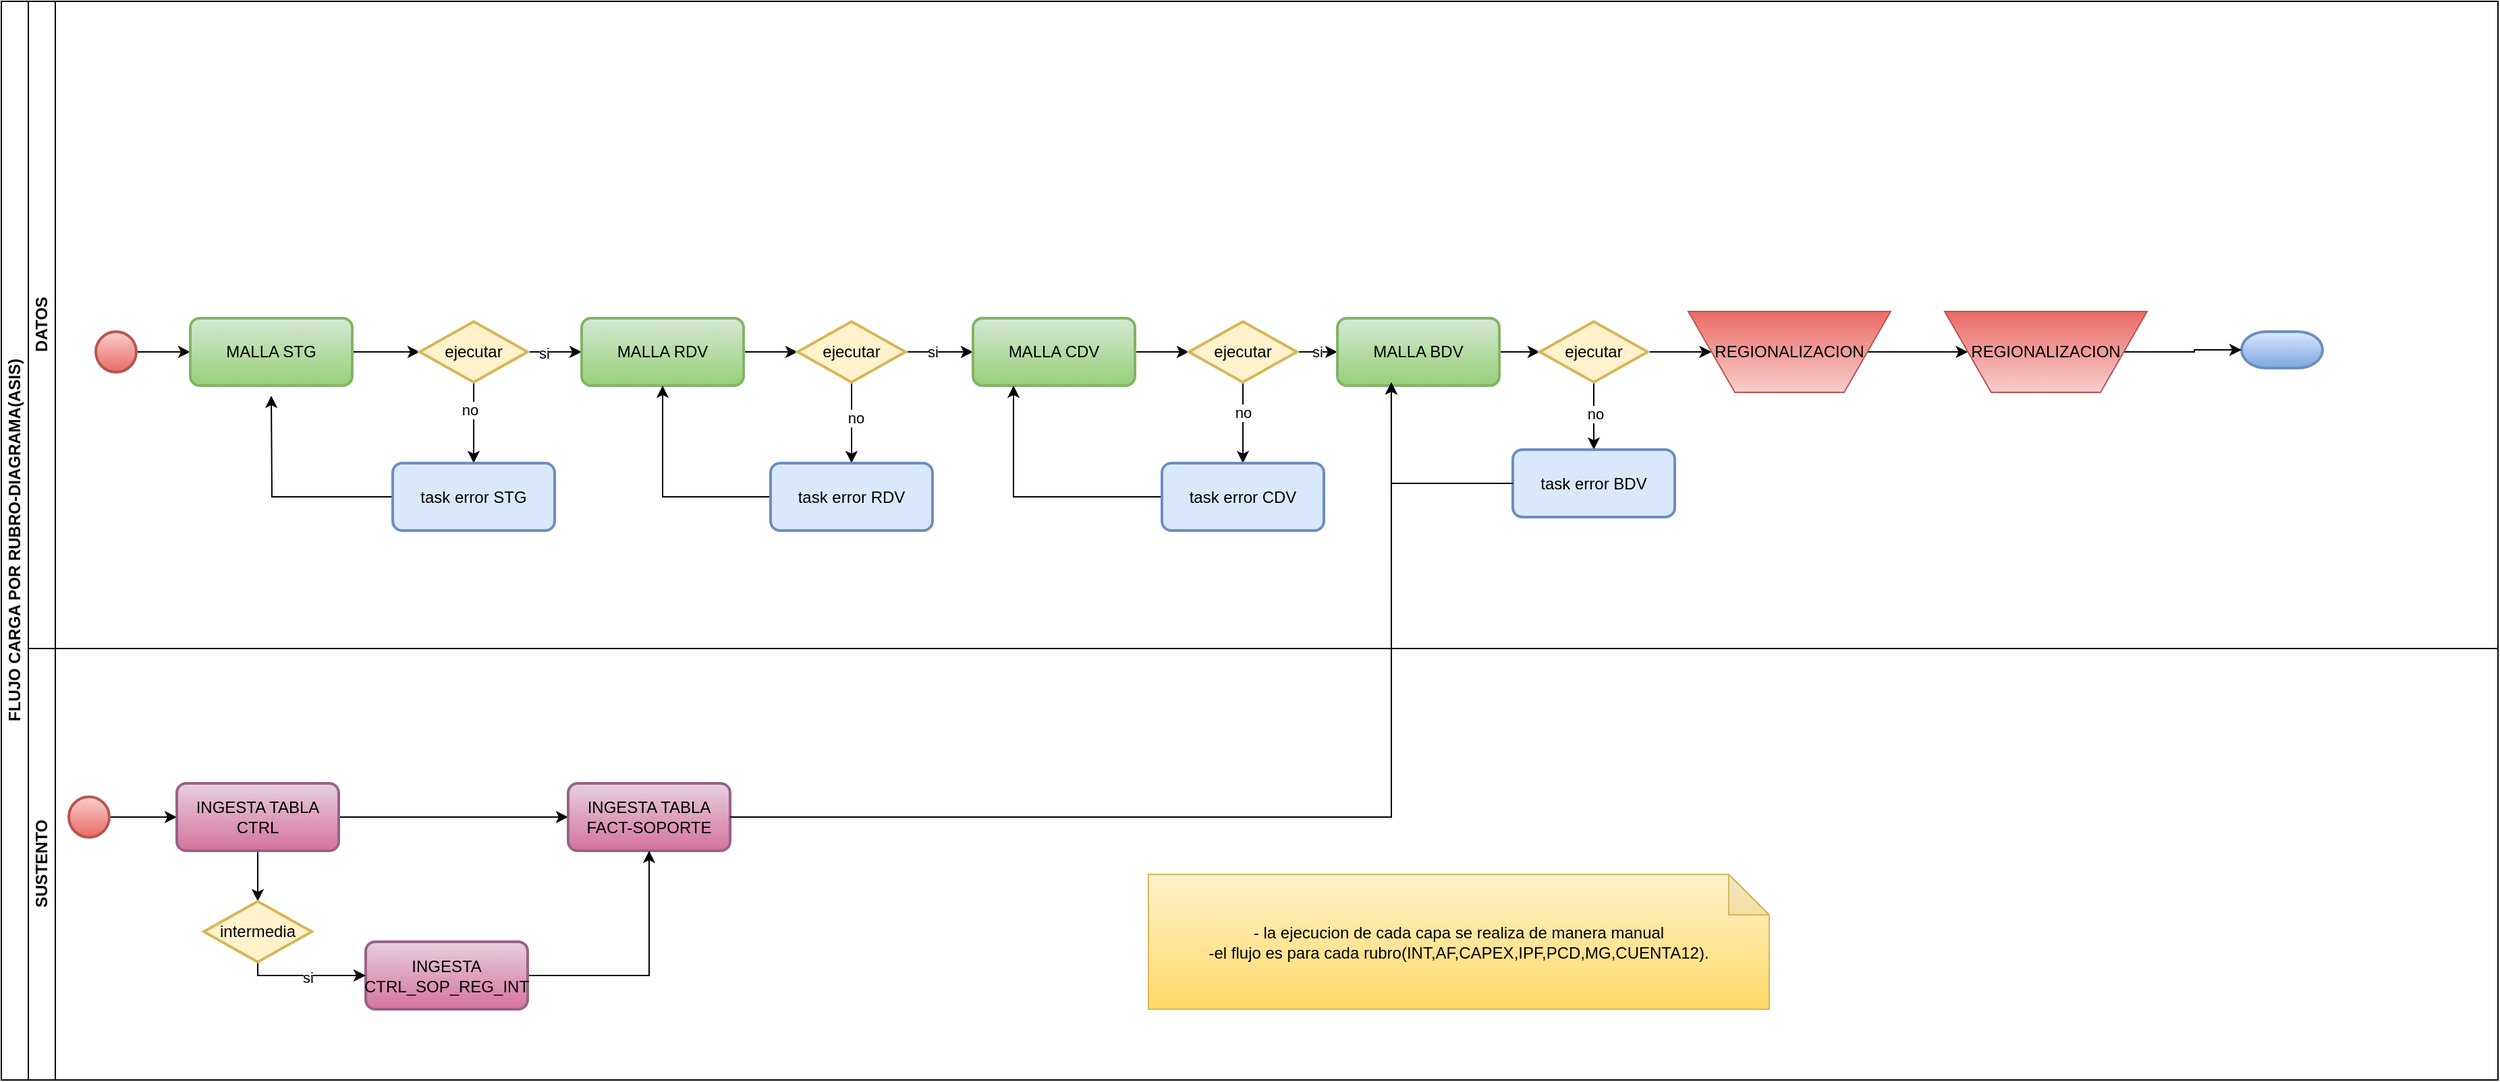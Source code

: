 <mxfile version="22.0.8" type="github">
  <diagram name="Página-1" id="A5KkPKerqczWkPNCxnNT">
    <mxGraphModel dx="1720" dy="768" grid="1" gridSize="10" guides="1" tooltips="1" connect="1" arrows="1" fold="1" page="1" pageScale="1" pageWidth="827" pageHeight="1169" math="0" shadow="0">
      <root>
        <mxCell id="0" />
        <mxCell id="1" parent="0" />
        <mxCell id="lmggKFav1u_vKyTGhqJC-1" value="FLUJO CARGA POR RUBRO-DIAGRAMA(ASIS)" style="swimlane;childLayout=stackLayout;resizeParent=1;resizeParentMax=0;horizontal=0;startSize=20;horizontalStack=0;html=1;" vertex="1" parent="1">
          <mxGeometry x="50" y="40" width="1850" height="800" as="geometry" />
        </mxCell>
        <mxCell id="lmggKFav1u_vKyTGhqJC-2" value="DATOS" style="swimlane;startSize=20;horizontal=0;html=1;" vertex="1" parent="lmggKFav1u_vKyTGhqJC-1">
          <mxGeometry x="20" width="1830" height="480" as="geometry" />
        </mxCell>
        <mxCell id="lmggKFav1u_vKyTGhqJC-16" value="" style="edgeStyle=orthogonalEdgeStyle;rounded=0;orthogonalLoop=1;jettySize=auto;html=1;" edge="1" parent="lmggKFav1u_vKyTGhqJC-2" source="lmggKFav1u_vKyTGhqJC-7" target="lmggKFav1u_vKyTGhqJC-9">
          <mxGeometry relative="1" as="geometry" />
        </mxCell>
        <mxCell id="lmggKFav1u_vKyTGhqJC-7" value="" style="strokeWidth=2;html=1;shape=mxgraph.flowchart.start_2;whiteSpace=wrap;fillColor=#f8cecc;gradientColor=#ea6b66;strokeColor=#b85450;" vertex="1" parent="lmggKFav1u_vKyTGhqJC-2">
          <mxGeometry x="50" y="245" width="30" height="30" as="geometry" />
        </mxCell>
        <mxCell id="lmggKFav1u_vKyTGhqJC-12" value="" style="edgeStyle=orthogonalEdgeStyle;rounded=0;orthogonalLoop=1;jettySize=auto;html=1;" edge="1" parent="lmggKFav1u_vKyTGhqJC-2" source="lmggKFav1u_vKyTGhqJC-9" target="lmggKFav1u_vKyTGhqJC-11">
          <mxGeometry relative="1" as="geometry" />
        </mxCell>
        <mxCell id="lmggKFav1u_vKyTGhqJC-9" value="MALLA STG" style="rounded=1;whiteSpace=wrap;html=1;absoluteArcSize=1;arcSize=14;strokeWidth=2;fillColor=#d5e8d4;strokeColor=#82b366;gradientColor=#97d077;" vertex="1" parent="lmggKFav1u_vKyTGhqJC-2">
          <mxGeometry x="120" y="235" width="120" height="50" as="geometry" />
        </mxCell>
        <mxCell id="lmggKFav1u_vKyTGhqJC-14" value="" style="edgeStyle=orthogonalEdgeStyle;rounded=0;orthogonalLoop=1;jettySize=auto;html=1;" edge="1" parent="lmggKFav1u_vKyTGhqJC-2" source="lmggKFav1u_vKyTGhqJC-11" target="lmggKFav1u_vKyTGhqJC-13">
          <mxGeometry relative="1" as="geometry" />
        </mxCell>
        <mxCell id="lmggKFav1u_vKyTGhqJC-28" value="si" style="edgeLabel;html=1;align=center;verticalAlign=middle;resizable=0;points=[];" vertex="1" connectable="0" parent="lmggKFav1u_vKyTGhqJC-14">
          <mxGeometry x="-0.42" y="-1" relative="1" as="geometry">
            <mxPoint as="offset" />
          </mxGeometry>
        </mxCell>
        <mxCell id="lmggKFav1u_vKyTGhqJC-31" value="" style="edgeStyle=orthogonalEdgeStyle;rounded=0;orthogonalLoop=1;jettySize=auto;html=1;" edge="1" parent="lmggKFav1u_vKyTGhqJC-2" source="lmggKFav1u_vKyTGhqJC-11" target="lmggKFav1u_vKyTGhqJC-29">
          <mxGeometry relative="1" as="geometry" />
        </mxCell>
        <mxCell id="lmggKFav1u_vKyTGhqJC-34" value="no" style="edgeLabel;html=1;align=center;verticalAlign=middle;resizable=0;points=[];" vertex="1" connectable="0" parent="lmggKFav1u_vKyTGhqJC-31">
          <mxGeometry x="-0.313" y="-3" relative="1" as="geometry">
            <mxPoint as="offset" />
          </mxGeometry>
        </mxCell>
        <mxCell id="lmggKFav1u_vKyTGhqJC-11" value="ejecutar" style="strokeWidth=2;html=1;shape=mxgraph.flowchart.decision;whiteSpace=wrap;fillColor=#fff2cc;strokeColor=#d6b656;" vertex="1" parent="lmggKFav1u_vKyTGhqJC-2">
          <mxGeometry x="290" y="237.5" width="80" height="45" as="geometry" />
        </mxCell>
        <mxCell id="lmggKFav1u_vKyTGhqJC-23" value="" style="edgeStyle=orthogonalEdgeStyle;rounded=0;orthogonalLoop=1;jettySize=auto;html=1;" edge="1" parent="lmggKFav1u_vKyTGhqJC-2" source="lmggKFav1u_vKyTGhqJC-13" target="lmggKFav1u_vKyTGhqJC-19">
          <mxGeometry relative="1" as="geometry" />
        </mxCell>
        <mxCell id="lmggKFav1u_vKyTGhqJC-13" value="MALLA RDV" style="rounded=1;whiteSpace=wrap;html=1;absoluteArcSize=1;arcSize=14;strokeWidth=2;fillColor=#d5e8d4;strokeColor=#82b366;gradientColor=#97d077;" vertex="1" parent="lmggKFav1u_vKyTGhqJC-2">
          <mxGeometry x="410" y="235" width="120" height="50" as="geometry" />
        </mxCell>
        <mxCell id="lmggKFav1u_vKyTGhqJC-25" value="" style="edgeStyle=orthogonalEdgeStyle;rounded=0;orthogonalLoop=1;jettySize=auto;html=1;" edge="1" parent="lmggKFav1u_vKyTGhqJC-2" source="lmggKFav1u_vKyTGhqJC-19" target="lmggKFav1u_vKyTGhqJC-20">
          <mxGeometry relative="1" as="geometry" />
        </mxCell>
        <mxCell id="lmggKFav1u_vKyTGhqJC-33" value="si" style="edgeLabel;html=1;align=center;verticalAlign=middle;resizable=0;points=[];" vertex="1" connectable="0" parent="lmggKFav1u_vKyTGhqJC-25">
          <mxGeometry x="-0.216" relative="1" as="geometry">
            <mxPoint as="offset" />
          </mxGeometry>
        </mxCell>
        <mxCell id="lmggKFav1u_vKyTGhqJC-36" value="" style="edgeStyle=orthogonalEdgeStyle;rounded=0;orthogonalLoop=1;jettySize=auto;html=1;" edge="1" parent="lmggKFav1u_vKyTGhqJC-2" source="lmggKFav1u_vKyTGhqJC-19" target="lmggKFav1u_vKyTGhqJC-35">
          <mxGeometry relative="1" as="geometry" />
        </mxCell>
        <mxCell id="lmggKFav1u_vKyTGhqJC-37" value="no" style="edgeLabel;html=1;align=center;verticalAlign=middle;resizable=0;points=[];" vertex="1" connectable="0" parent="lmggKFav1u_vKyTGhqJC-36">
          <mxGeometry x="-0.113" y="3" relative="1" as="geometry">
            <mxPoint as="offset" />
          </mxGeometry>
        </mxCell>
        <mxCell id="lmggKFav1u_vKyTGhqJC-19" value="ejecutar" style="strokeWidth=2;html=1;shape=mxgraph.flowchart.decision;whiteSpace=wrap;fillColor=#fff2cc;strokeColor=#d6b656;" vertex="1" parent="lmggKFav1u_vKyTGhqJC-2">
          <mxGeometry x="570" y="237.5" width="80" height="45" as="geometry" />
        </mxCell>
        <mxCell id="lmggKFav1u_vKyTGhqJC-64" value="" style="edgeStyle=orthogonalEdgeStyle;rounded=0;orthogonalLoop=1;jettySize=auto;html=1;" edge="1" parent="lmggKFav1u_vKyTGhqJC-2" source="lmggKFav1u_vKyTGhqJC-20" target="lmggKFav1u_vKyTGhqJC-39">
          <mxGeometry relative="1" as="geometry" />
        </mxCell>
        <mxCell id="lmggKFav1u_vKyTGhqJC-20" value="MALLA CDV" style="rounded=1;whiteSpace=wrap;html=1;absoluteArcSize=1;arcSize=14;strokeWidth=2;fillColor=#d5e8d4;strokeColor=#82b366;gradientColor=#97d077;" vertex="1" parent="lmggKFav1u_vKyTGhqJC-2">
          <mxGeometry x="700" y="235" width="120" height="50" as="geometry" />
        </mxCell>
        <mxCell id="lmggKFav1u_vKyTGhqJC-32" style="edgeStyle=orthogonalEdgeStyle;rounded=0;orthogonalLoop=1;jettySize=auto;html=1;" edge="1" parent="lmggKFav1u_vKyTGhqJC-2" source="lmggKFav1u_vKyTGhqJC-29">
          <mxGeometry relative="1" as="geometry">
            <mxPoint x="180" y="292.5" as="targetPoint" />
          </mxGeometry>
        </mxCell>
        <mxCell id="lmggKFav1u_vKyTGhqJC-29" value="task error STG" style="rounded=1;whiteSpace=wrap;html=1;absoluteArcSize=1;arcSize=14;strokeWidth=2;fillColor=#dae8fc;strokeColor=#6c8ebf;" vertex="1" parent="lmggKFav1u_vKyTGhqJC-2">
          <mxGeometry x="270" y="342.5" width="120" height="50" as="geometry" />
        </mxCell>
        <mxCell id="lmggKFav1u_vKyTGhqJC-38" style="edgeStyle=orthogonalEdgeStyle;rounded=0;orthogonalLoop=1;jettySize=auto;html=1;entryX=0.5;entryY=1;entryDx=0;entryDy=0;" edge="1" parent="lmggKFav1u_vKyTGhqJC-2" source="lmggKFav1u_vKyTGhqJC-35" target="lmggKFav1u_vKyTGhqJC-13">
          <mxGeometry relative="1" as="geometry" />
        </mxCell>
        <mxCell id="lmggKFav1u_vKyTGhqJC-35" value="task error RDV" style="rounded=1;whiteSpace=wrap;html=1;absoluteArcSize=1;arcSize=14;strokeWidth=2;fillColor=#dae8fc;strokeColor=#6c8ebf;" vertex="1" parent="lmggKFav1u_vKyTGhqJC-2">
          <mxGeometry x="550" y="342.5" width="120" height="50" as="geometry" />
        </mxCell>
        <mxCell id="lmggKFav1u_vKyTGhqJC-65" value="" style="edgeStyle=orthogonalEdgeStyle;rounded=0;orthogonalLoop=1;jettySize=auto;html=1;" edge="1" parent="lmggKFav1u_vKyTGhqJC-2" source="lmggKFav1u_vKyTGhqJC-39" target="lmggKFav1u_vKyTGhqJC-63">
          <mxGeometry relative="1" as="geometry" />
        </mxCell>
        <mxCell id="lmggKFav1u_vKyTGhqJC-68" value="si" style="edgeLabel;html=1;align=center;verticalAlign=middle;resizable=0;points=[];" vertex="1" connectable="0" parent="lmggKFav1u_vKyTGhqJC-65">
          <mxGeometry x="0.408" relative="1" as="geometry">
            <mxPoint as="offset" />
          </mxGeometry>
        </mxCell>
        <mxCell id="lmggKFav1u_vKyTGhqJC-67" value="" style="edgeStyle=orthogonalEdgeStyle;rounded=0;orthogonalLoop=1;jettySize=auto;html=1;" edge="1" parent="lmggKFav1u_vKyTGhqJC-2" source="lmggKFav1u_vKyTGhqJC-39" target="lmggKFav1u_vKyTGhqJC-66">
          <mxGeometry relative="1" as="geometry" />
        </mxCell>
        <mxCell id="lmggKFav1u_vKyTGhqJC-69" value="no" style="edgeLabel;html=1;align=center;verticalAlign=middle;resizable=0;points=[];" vertex="1" connectable="0" parent="lmggKFav1u_vKyTGhqJC-67">
          <mxGeometry x="-0.247" relative="1" as="geometry">
            <mxPoint as="offset" />
          </mxGeometry>
        </mxCell>
        <mxCell id="lmggKFav1u_vKyTGhqJC-39" value="ejecutar" style="strokeWidth=2;html=1;shape=mxgraph.flowchart.decision;whiteSpace=wrap;fillColor=#fff2cc;strokeColor=#d6b656;" vertex="1" parent="lmggKFav1u_vKyTGhqJC-2">
          <mxGeometry x="860" y="237.5" width="80" height="45" as="geometry" />
        </mxCell>
        <mxCell id="lmggKFav1u_vKyTGhqJC-107" value="" style="edgeStyle=orthogonalEdgeStyle;rounded=0;orthogonalLoop=1;jettySize=auto;html=1;" edge="1" parent="lmggKFav1u_vKyTGhqJC-2" source="lmggKFav1u_vKyTGhqJC-63" target="lmggKFav1u_vKyTGhqJC-106">
          <mxGeometry relative="1" as="geometry" />
        </mxCell>
        <mxCell id="lmggKFav1u_vKyTGhqJC-63" value="MALLA BDV" style="rounded=1;whiteSpace=wrap;html=1;absoluteArcSize=1;arcSize=14;strokeWidth=2;fillColor=#d5e8d4;strokeColor=#82b366;gradientColor=#97d077;" vertex="1" parent="lmggKFav1u_vKyTGhqJC-2">
          <mxGeometry x="970" y="235" width="120" height="50" as="geometry" />
        </mxCell>
        <mxCell id="lmggKFav1u_vKyTGhqJC-70" style="edgeStyle=orthogonalEdgeStyle;rounded=0;orthogonalLoop=1;jettySize=auto;html=1;entryX=0.25;entryY=1;entryDx=0;entryDy=0;" edge="1" parent="lmggKFav1u_vKyTGhqJC-2" source="lmggKFav1u_vKyTGhqJC-66" target="lmggKFav1u_vKyTGhqJC-20">
          <mxGeometry relative="1" as="geometry" />
        </mxCell>
        <mxCell id="lmggKFav1u_vKyTGhqJC-66" value="task error CDV" style="rounded=1;whiteSpace=wrap;html=1;absoluteArcSize=1;arcSize=14;strokeWidth=2;fillColor=#dae8fc;strokeColor=#6c8ebf;" vertex="1" parent="lmggKFav1u_vKyTGhqJC-2">
          <mxGeometry x="840" y="342.5" width="120" height="50" as="geometry" />
        </mxCell>
        <mxCell id="lmggKFav1u_vKyTGhqJC-110" value="" style="edgeStyle=orthogonalEdgeStyle;rounded=0;orthogonalLoop=1;jettySize=auto;html=1;" edge="1" parent="lmggKFav1u_vKyTGhqJC-2" source="lmggKFav1u_vKyTGhqJC-106" target="lmggKFav1u_vKyTGhqJC-109">
          <mxGeometry relative="1" as="geometry" />
        </mxCell>
        <mxCell id="lmggKFav1u_vKyTGhqJC-113" value="no" style="edgeLabel;html=1;align=center;verticalAlign=middle;resizable=0;points=[];" vertex="1" connectable="0" parent="lmggKFav1u_vKyTGhqJC-110">
          <mxGeometry x="-0.056" y="1" relative="1" as="geometry">
            <mxPoint as="offset" />
          </mxGeometry>
        </mxCell>
        <mxCell id="lmggKFav1u_vKyTGhqJC-172" value="" style="edgeStyle=orthogonalEdgeStyle;rounded=0;orthogonalLoop=1;jettySize=auto;html=1;" edge="1" parent="lmggKFav1u_vKyTGhqJC-2" source="lmggKFav1u_vKyTGhqJC-106" target="lmggKFav1u_vKyTGhqJC-170">
          <mxGeometry relative="1" as="geometry" />
        </mxCell>
        <mxCell id="lmggKFav1u_vKyTGhqJC-106" value="ejecutar" style="strokeWidth=2;html=1;shape=mxgraph.flowchart.decision;whiteSpace=wrap;fillColor=#fff2cc;strokeColor=#d6b656;" vertex="1" parent="lmggKFav1u_vKyTGhqJC-2">
          <mxGeometry x="1120" y="237.5" width="80" height="45" as="geometry" />
        </mxCell>
        <mxCell id="lmggKFav1u_vKyTGhqJC-109" value="task error BDV" style="rounded=1;whiteSpace=wrap;html=1;absoluteArcSize=1;arcSize=14;strokeWidth=2;fillColor=#dae8fc;strokeColor=#6c8ebf;" vertex="1" parent="lmggKFav1u_vKyTGhqJC-2">
          <mxGeometry x="1100" y="332.5" width="120" height="50" as="geometry" />
        </mxCell>
        <mxCell id="lmggKFav1u_vKyTGhqJC-111" style="edgeStyle=orthogonalEdgeStyle;rounded=0;orthogonalLoop=1;jettySize=auto;html=1;entryX=0.333;entryY=0.95;entryDx=0;entryDy=0;entryPerimeter=0;" edge="1" parent="lmggKFav1u_vKyTGhqJC-2" source="lmggKFav1u_vKyTGhqJC-109" target="lmggKFav1u_vKyTGhqJC-63">
          <mxGeometry relative="1" as="geometry" />
        </mxCell>
        <mxCell id="lmggKFav1u_vKyTGhqJC-158" value="" style="strokeWidth=2;html=1;shape=mxgraph.flowchart.terminator;whiteSpace=wrap;fillColor=#dae8fc;gradientColor=#7ea6e0;strokeColor=#6c8ebf;" vertex="1" parent="lmggKFav1u_vKyTGhqJC-2">
          <mxGeometry x="1640" y="245" width="60" height="27" as="geometry" />
        </mxCell>
        <mxCell id="lmggKFav1u_vKyTGhqJC-173" value="" style="edgeStyle=orthogonalEdgeStyle;rounded=0;orthogonalLoop=1;jettySize=auto;html=1;" edge="1" parent="lmggKFav1u_vKyTGhqJC-2" source="lmggKFav1u_vKyTGhqJC-170" target="lmggKFav1u_vKyTGhqJC-171">
          <mxGeometry relative="1" as="geometry" />
        </mxCell>
        <mxCell id="lmggKFav1u_vKyTGhqJC-170" value="REGIONALIZACION" style="verticalLabelPosition=middle;verticalAlign=middle;html=1;shape=trapezoid;perimeter=trapezoidPerimeter;whiteSpace=wrap;size=0.23;arcSize=10;flipV=1;labelPosition=center;align=center;fillColor=#f8cecc;gradientColor=#ea6b66;strokeColor=#b85450;" vertex="1" parent="lmggKFav1u_vKyTGhqJC-2">
          <mxGeometry x="1230" y="230" width="150" height="60" as="geometry" />
        </mxCell>
        <mxCell id="lmggKFav1u_vKyTGhqJC-186" value="" style="edgeStyle=orthogonalEdgeStyle;rounded=0;orthogonalLoop=1;jettySize=auto;html=1;" edge="1" parent="lmggKFav1u_vKyTGhqJC-2" source="lmggKFav1u_vKyTGhqJC-171" target="lmggKFav1u_vKyTGhqJC-158">
          <mxGeometry relative="1" as="geometry" />
        </mxCell>
        <mxCell id="lmggKFav1u_vKyTGhqJC-171" value="REGIONALIZACION" style="verticalLabelPosition=middle;verticalAlign=middle;html=1;shape=trapezoid;perimeter=trapezoidPerimeter;whiteSpace=wrap;size=0.23;arcSize=10;flipV=1;labelPosition=center;align=center;fillColor=#f8cecc;gradientColor=#ea6b66;strokeColor=#b85450;" vertex="1" parent="lmggKFav1u_vKyTGhqJC-2">
          <mxGeometry x="1420" y="230" width="150" height="60" as="geometry" />
        </mxCell>
        <mxCell id="lmggKFav1u_vKyTGhqJC-115" value="SUSTENTO" style="swimlane;startSize=20;horizontal=0;html=1;" vertex="1" parent="lmggKFav1u_vKyTGhqJC-1">
          <mxGeometry x="20" y="480" width="1830" height="320" as="geometry" />
        </mxCell>
        <mxCell id="lmggKFav1u_vKyTGhqJC-178" value="" style="edgeStyle=orthogonalEdgeStyle;rounded=0;orthogonalLoop=1;jettySize=auto;html=1;" edge="1" parent="lmggKFav1u_vKyTGhqJC-115" source="lmggKFav1u_vKyTGhqJC-117" target="lmggKFav1u_vKyTGhqJC-119">
          <mxGeometry relative="1" as="geometry" />
        </mxCell>
        <mxCell id="lmggKFav1u_vKyTGhqJC-117" value="" style="strokeWidth=2;html=1;shape=mxgraph.flowchart.start_2;whiteSpace=wrap;fillColor=#f8cecc;gradientColor=#ea6b66;strokeColor=#b85450;" vertex="1" parent="lmggKFav1u_vKyTGhqJC-115">
          <mxGeometry x="30" y="110" width="30" height="30" as="geometry" />
        </mxCell>
        <mxCell id="lmggKFav1u_vKyTGhqJC-162" style="edgeStyle=orthogonalEdgeStyle;rounded=0;orthogonalLoop=1;jettySize=auto;html=1;entryX=0;entryY=0.5;entryDx=0;entryDy=0;" edge="1" parent="lmggKFav1u_vKyTGhqJC-115" source="lmggKFav1u_vKyTGhqJC-119" target="lmggKFav1u_vKyTGhqJC-126">
          <mxGeometry relative="1" as="geometry" />
        </mxCell>
        <mxCell id="lmggKFav1u_vKyTGhqJC-164" value="" style="edgeStyle=orthogonalEdgeStyle;rounded=0;orthogonalLoop=1;jettySize=auto;html=1;" edge="1" parent="lmggKFav1u_vKyTGhqJC-115" source="lmggKFav1u_vKyTGhqJC-119" target="lmggKFav1u_vKyTGhqJC-161">
          <mxGeometry relative="1" as="geometry" />
        </mxCell>
        <mxCell id="lmggKFav1u_vKyTGhqJC-119" value="INGESTA TABLA CTRL" style="rounded=1;whiteSpace=wrap;html=1;absoluteArcSize=1;arcSize=14;strokeWidth=2;fillColor=#e6d0de;strokeColor=#996185;gradientColor=#d5739d;" vertex="1" parent="lmggKFav1u_vKyTGhqJC-115">
          <mxGeometry x="110" y="100" width="120" height="50" as="geometry" />
        </mxCell>
        <mxCell id="lmggKFav1u_vKyTGhqJC-126" value="INGESTA TABLA FACT-SOPORTE" style="rounded=1;whiteSpace=wrap;html=1;absoluteArcSize=1;arcSize=14;strokeWidth=2;fillColor=#e6d0de;strokeColor=#996185;gradientColor=#d5739d;" vertex="1" parent="lmggKFav1u_vKyTGhqJC-115">
          <mxGeometry x="400" y="100" width="120" height="50" as="geometry" />
        </mxCell>
        <mxCell id="lmggKFav1u_vKyTGhqJC-167" style="edgeStyle=orthogonalEdgeStyle;rounded=0;orthogonalLoop=1;jettySize=auto;html=1;entryX=0.5;entryY=1;entryDx=0;entryDy=0;" edge="1" parent="lmggKFav1u_vKyTGhqJC-115" source="lmggKFav1u_vKyTGhqJC-160" target="lmggKFav1u_vKyTGhqJC-126">
          <mxGeometry relative="1" as="geometry" />
        </mxCell>
        <mxCell id="lmggKFav1u_vKyTGhqJC-160" value="INGESTA CTRL_SOP_REG_INT" style="rounded=1;whiteSpace=wrap;html=1;absoluteArcSize=1;arcSize=14;strokeWidth=2;fillColor=#e6d0de;strokeColor=#996185;gradientColor=#d5739d;" vertex="1" parent="lmggKFav1u_vKyTGhqJC-115">
          <mxGeometry x="250" y="217.5" width="120" height="50" as="geometry" />
        </mxCell>
        <mxCell id="lmggKFav1u_vKyTGhqJC-165" style="edgeStyle=orthogonalEdgeStyle;rounded=0;orthogonalLoop=1;jettySize=auto;html=1;" edge="1" parent="lmggKFav1u_vKyTGhqJC-115" source="lmggKFav1u_vKyTGhqJC-161" target="lmggKFav1u_vKyTGhqJC-160">
          <mxGeometry relative="1" as="geometry">
            <Array as="points">
              <mxPoint x="170" y="242.5" />
            </Array>
          </mxGeometry>
        </mxCell>
        <mxCell id="lmggKFav1u_vKyTGhqJC-166" value="si" style="edgeLabel;html=1;align=center;verticalAlign=middle;resizable=0;points=[];" vertex="1" connectable="0" parent="lmggKFav1u_vKyTGhqJC-165">
          <mxGeometry x="0.031" y="-1" relative="1" as="geometry">
            <mxPoint as="offset" />
          </mxGeometry>
        </mxCell>
        <mxCell id="lmggKFav1u_vKyTGhqJC-161" value="intermedia" style="strokeWidth=2;html=1;shape=mxgraph.flowchart.decision;whiteSpace=wrap;fillColor=#fff2cc;strokeColor=#d6b656;" vertex="1" parent="lmggKFav1u_vKyTGhqJC-115">
          <mxGeometry x="130" y="187.5" width="80" height="45" as="geometry" />
        </mxCell>
        <mxCell id="lmggKFav1u_vKyTGhqJC-71" value="- la ejecucion de cada capa se realiza de manera manual&lt;br&gt;-el flujo es para cada rubro(INT,AF,CAPEX,IPF,PCD,MG,CUENTA12)." style="shape=note;whiteSpace=wrap;html=1;backgroundOutline=1;darkOpacity=0.05;fillColor=#fff2cc;gradientColor=#ffd966;strokeColor=#d6b656;" vertex="1" parent="lmggKFav1u_vKyTGhqJC-115">
          <mxGeometry x="830" y="167.5" width="460" height="100" as="geometry" />
        </mxCell>
        <mxCell id="lmggKFav1u_vKyTGhqJC-169" style="edgeStyle=orthogonalEdgeStyle;rounded=0;orthogonalLoop=1;jettySize=auto;html=1;entryX=0.333;entryY=0.95;entryDx=0;entryDy=0;entryPerimeter=0;" edge="1" parent="lmggKFav1u_vKyTGhqJC-1" source="lmggKFav1u_vKyTGhqJC-126" target="lmggKFav1u_vKyTGhqJC-63">
          <mxGeometry relative="1" as="geometry" />
        </mxCell>
      </root>
    </mxGraphModel>
  </diagram>
</mxfile>
